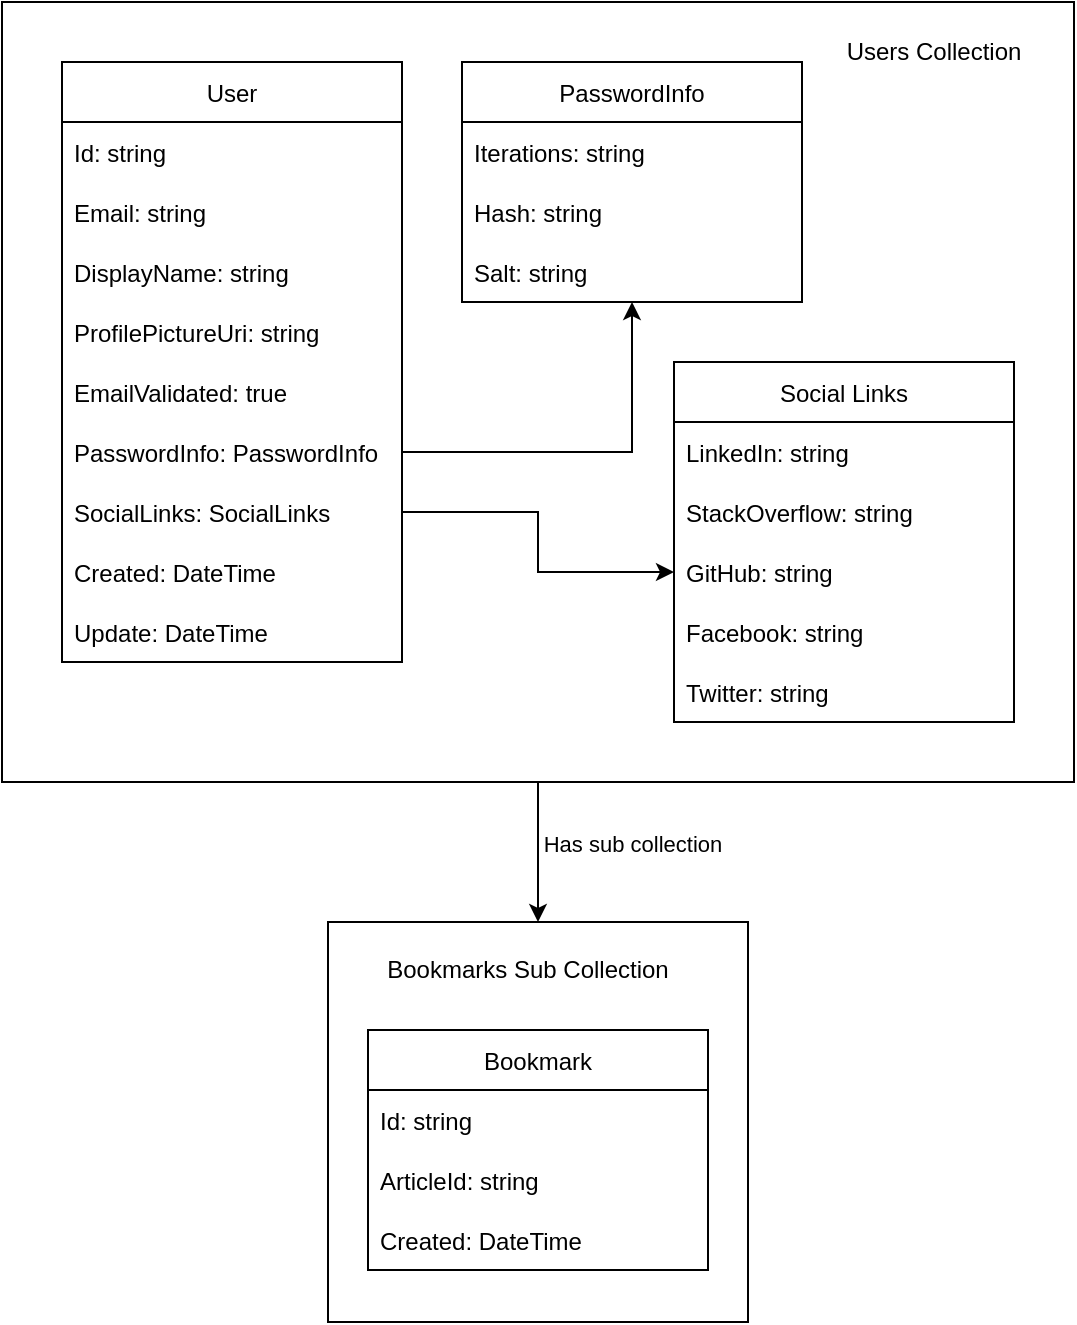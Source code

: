 <mxfile version="20.2.7" type="github">
  <diagram id="eoDmwnrt7AnTwp-9dPMA" name="Page-1">
    <mxGraphModel dx="1234" dy="771" grid="1" gridSize="10" guides="1" tooltips="1" connect="1" arrows="1" fold="1" page="1" pageScale="1" pageWidth="827" pageHeight="1169" math="0" shadow="0">
      <root>
        <mxCell id="0" />
        <mxCell id="1" parent="0" />
        <mxCell id="MaDMwwRkFXLWG0-b9X80-70" style="edgeStyle=orthogonalEdgeStyle;rounded=0;orthogonalLoop=1;jettySize=auto;html=1;exitX=0.5;exitY=1;exitDx=0;exitDy=0;entryX=0.5;entryY=0;entryDx=0;entryDy=0;" parent="1" source="MaDMwwRkFXLWG0-b9X80-37" target="MaDMwwRkFXLWG0-b9X80-52" edge="1">
          <mxGeometry relative="1" as="geometry" />
        </mxCell>
        <mxCell id="MaDMwwRkFXLWG0-b9X80-71" value="Has sub collection" style="edgeLabel;html=1;align=center;verticalAlign=middle;resizable=0;points=[];labelBackgroundColor=none;" parent="MaDMwwRkFXLWG0-b9X80-70" vertex="1" connectable="0">
          <mxGeometry x="-0.02" y="-3" relative="1" as="geometry">
            <mxPoint x="50" y="-4" as="offset" />
          </mxGeometry>
        </mxCell>
        <mxCell id="MaDMwwRkFXLWG0-b9X80-72" value="" style="group" parent="1" vertex="1" connectable="0">
          <mxGeometry x="10" y="110" width="536" height="390" as="geometry" />
        </mxCell>
        <mxCell id="MaDMwwRkFXLWG0-b9X80-1" value="User" style="swimlane;fontStyle=0;childLayout=stackLayout;horizontal=1;startSize=30;horizontalStack=0;resizeParent=1;resizeParentMax=0;resizeLast=0;collapsible=1;marginBottom=0;fillStyle=auto;swimlaneLine=1;glass=0;" parent="MaDMwwRkFXLWG0-b9X80-72" vertex="1">
          <mxGeometry x="30" y="30" width="170" height="300" as="geometry">
            <mxRectangle x="150" y="170" width="70" height="30" as="alternateBounds" />
          </mxGeometry>
        </mxCell>
        <mxCell id="MaDMwwRkFXLWG0-b9X80-2" value="Id: string" style="text;strokeColor=none;fillColor=none;align=left;verticalAlign=middle;spacingLeft=4;spacingRight=4;overflow=hidden;points=[[0,0.5],[1,0.5]];portConstraint=eastwest;rotatable=0;" parent="MaDMwwRkFXLWG0-b9X80-1" vertex="1">
          <mxGeometry y="30" width="170" height="30" as="geometry" />
        </mxCell>
        <mxCell id="MaDMwwRkFXLWG0-b9X80-3" value="Email: string" style="text;strokeColor=none;fillColor=none;align=left;verticalAlign=middle;spacingLeft=4;spacingRight=4;overflow=hidden;points=[[0,0.5],[1,0.5]];portConstraint=eastwest;rotatable=0;" parent="MaDMwwRkFXLWG0-b9X80-1" vertex="1">
          <mxGeometry y="60" width="170" height="30" as="geometry" />
        </mxCell>
        <mxCell id="MaDMwwRkFXLWG0-b9X80-4" value="DisplayName: string" style="text;strokeColor=none;fillColor=none;align=left;verticalAlign=middle;spacingLeft=4;spacingRight=4;overflow=hidden;points=[[0,0.5],[1,0.5]];portConstraint=eastwest;rotatable=0;" parent="MaDMwwRkFXLWG0-b9X80-1" vertex="1">
          <mxGeometry y="90" width="170" height="30" as="geometry" />
        </mxCell>
        <mxCell id="MaDMwwRkFXLWG0-b9X80-10" value="ProfilePictureUri: string" style="text;strokeColor=none;fillColor=none;align=left;verticalAlign=middle;spacingLeft=4;spacingRight=4;overflow=hidden;points=[[0,0.5],[1,0.5]];portConstraint=eastwest;rotatable=0;" parent="MaDMwwRkFXLWG0-b9X80-1" vertex="1">
          <mxGeometry y="120" width="170" height="30" as="geometry" />
        </mxCell>
        <mxCell id="MaDMwwRkFXLWG0-b9X80-11" value="EmailValidated: true" style="text;strokeColor=none;fillColor=none;align=left;verticalAlign=middle;spacingLeft=4;spacingRight=4;overflow=hidden;points=[[0,0.5],[1,0.5]];portConstraint=eastwest;rotatable=0;" parent="MaDMwwRkFXLWG0-b9X80-1" vertex="1">
          <mxGeometry y="150" width="170" height="30" as="geometry" />
        </mxCell>
        <mxCell id="MaDMwwRkFXLWG0-b9X80-12" value="PasswordInfo: PasswordInfo" style="text;strokeColor=none;fillColor=none;align=left;verticalAlign=middle;spacingLeft=4;spacingRight=4;overflow=hidden;points=[[0,0.5],[1,0.5]];portConstraint=eastwest;rotatable=0;" parent="MaDMwwRkFXLWG0-b9X80-1" vertex="1">
          <mxGeometry y="180" width="170" height="30" as="geometry" />
        </mxCell>
        <mxCell id="MaDMwwRkFXLWG0-b9X80-13" value="SocialLinks: SocialLinks" style="text;strokeColor=none;fillColor=none;align=left;verticalAlign=middle;spacingLeft=4;spacingRight=4;overflow=hidden;points=[[0,0.5],[1,0.5]];portConstraint=eastwest;rotatable=0;" parent="MaDMwwRkFXLWG0-b9X80-1" vertex="1">
          <mxGeometry y="210" width="170" height="30" as="geometry" />
        </mxCell>
        <mxCell id="MaDMwwRkFXLWG0-b9X80-14" value="Created: DateTime" style="text;strokeColor=none;fillColor=none;align=left;verticalAlign=middle;spacingLeft=4;spacingRight=4;overflow=hidden;points=[[0,0.5],[1,0.5]];portConstraint=eastwest;rotatable=0;" parent="MaDMwwRkFXLWG0-b9X80-1" vertex="1">
          <mxGeometry y="240" width="170" height="30" as="geometry" />
        </mxCell>
        <mxCell id="MaDMwwRkFXLWG0-b9X80-15" value="Update: DateTime" style="text;strokeColor=none;fillColor=none;align=left;verticalAlign=middle;spacingLeft=4;spacingRight=4;overflow=hidden;points=[[0,0.5],[1,0.5]];portConstraint=eastwest;rotatable=0;" parent="MaDMwwRkFXLWG0-b9X80-1" vertex="1">
          <mxGeometry y="270" width="170" height="30" as="geometry" />
        </mxCell>
        <mxCell id="MaDMwwRkFXLWG0-b9X80-37" value="" style="rounded=0;whiteSpace=wrap;html=1;glass=0;fillStyle=auto;fillColor=none;" parent="MaDMwwRkFXLWG0-b9X80-72" vertex="1">
          <mxGeometry width="536" height="390" as="geometry" />
        </mxCell>
        <mxCell id="MaDMwwRkFXLWG0-b9X80-16" value="PasswordInfo" style="swimlane;fontStyle=0;childLayout=stackLayout;horizontal=1;startSize=30;horizontalStack=0;resizeParent=1;resizeParentMax=0;resizeLast=0;collapsible=1;marginBottom=0;fillStyle=auto;swimlaneLine=1;glass=0;" parent="MaDMwwRkFXLWG0-b9X80-72" vertex="1">
          <mxGeometry x="230" y="30" width="170" height="120" as="geometry">
            <mxRectangle x="230" y="30" width="90" height="30" as="alternateBounds" />
          </mxGeometry>
        </mxCell>
        <mxCell id="MaDMwwRkFXLWG0-b9X80-17" value="Iterations: string" style="text;strokeColor=none;fillColor=none;align=left;verticalAlign=middle;spacingLeft=4;spacingRight=4;overflow=hidden;points=[[0,0.5],[1,0.5]];portConstraint=eastwest;rotatable=0;" parent="MaDMwwRkFXLWG0-b9X80-16" vertex="1">
          <mxGeometry y="30" width="170" height="30" as="geometry" />
        </mxCell>
        <mxCell id="MaDMwwRkFXLWG0-b9X80-18" value="Hash: string" style="text;strokeColor=none;fillColor=none;align=left;verticalAlign=middle;spacingLeft=4;spacingRight=4;overflow=hidden;points=[[0,0.5],[1,0.5]];portConstraint=eastwest;rotatable=0;" parent="MaDMwwRkFXLWG0-b9X80-16" vertex="1">
          <mxGeometry y="60" width="170" height="30" as="geometry" />
        </mxCell>
        <mxCell id="MaDMwwRkFXLWG0-b9X80-19" value="Salt: string" style="text;strokeColor=none;fillColor=none;align=left;verticalAlign=middle;spacingLeft=4;spacingRight=4;overflow=hidden;points=[[0,0.5],[1,0.5]];portConstraint=eastwest;rotatable=0;" parent="MaDMwwRkFXLWG0-b9X80-16" vertex="1">
          <mxGeometry y="90" width="170" height="30" as="geometry" />
        </mxCell>
        <mxCell id="MaDMwwRkFXLWG0-b9X80-26" value="Social Links" style="swimlane;fontStyle=0;childLayout=stackLayout;horizontal=1;startSize=30;horizontalStack=0;resizeParent=1;resizeParentMax=0;resizeLast=0;collapsible=1;marginBottom=0;fillStyle=auto;swimlaneLine=1;glass=0;" parent="MaDMwwRkFXLWG0-b9X80-72" vertex="1">
          <mxGeometry x="336" y="180" width="170" height="180" as="geometry">
            <mxRectangle x="340" y="165" width="90" height="30" as="alternateBounds" />
          </mxGeometry>
        </mxCell>
        <mxCell id="MaDMwwRkFXLWG0-b9X80-27" value="LinkedIn: string" style="text;strokeColor=none;fillColor=none;align=left;verticalAlign=middle;spacingLeft=4;spacingRight=4;overflow=hidden;points=[[0,0.5],[1,0.5]];portConstraint=eastwest;rotatable=0;" parent="MaDMwwRkFXLWG0-b9X80-26" vertex="1">
          <mxGeometry y="30" width="170" height="30" as="geometry" />
        </mxCell>
        <mxCell id="MaDMwwRkFXLWG0-b9X80-28" value="StackOverflow: string" style="text;strokeColor=none;fillColor=none;align=left;verticalAlign=middle;spacingLeft=4;spacingRight=4;overflow=hidden;points=[[0,0.5],[1,0.5]];portConstraint=eastwest;rotatable=0;" parent="MaDMwwRkFXLWG0-b9X80-26" vertex="1">
          <mxGeometry y="60" width="170" height="30" as="geometry" />
        </mxCell>
        <mxCell id="MaDMwwRkFXLWG0-b9X80-29" value="GitHub: string" style="text;strokeColor=none;fillColor=none;align=left;verticalAlign=middle;spacingLeft=4;spacingRight=4;overflow=hidden;points=[[0,0.5],[1,0.5]];portConstraint=eastwest;rotatable=0;" parent="MaDMwwRkFXLWG0-b9X80-26" vertex="1">
          <mxGeometry y="90" width="170" height="30" as="geometry" />
        </mxCell>
        <mxCell id="MaDMwwRkFXLWG0-b9X80-30" value="Facebook: string" style="text;strokeColor=none;fillColor=none;align=left;verticalAlign=middle;spacingLeft=4;spacingRight=4;overflow=hidden;points=[[0,0.5],[1,0.5]];portConstraint=eastwest;rotatable=0;" parent="MaDMwwRkFXLWG0-b9X80-26" vertex="1">
          <mxGeometry y="120" width="170" height="30" as="geometry" />
        </mxCell>
        <mxCell id="MaDMwwRkFXLWG0-b9X80-31" value="Twitter: string" style="text;strokeColor=none;fillColor=none;align=left;verticalAlign=middle;spacingLeft=4;spacingRight=4;overflow=hidden;points=[[0,0.5],[1,0.5]];portConstraint=eastwest;rotatable=0;" parent="MaDMwwRkFXLWG0-b9X80-26" vertex="1">
          <mxGeometry y="150" width="170" height="30" as="geometry" />
        </mxCell>
        <mxCell id="MaDMwwRkFXLWG0-b9X80-33" style="edgeStyle=orthogonalEdgeStyle;rounded=0;orthogonalLoop=1;jettySize=auto;html=1;entryX=0.5;entryY=1;entryDx=0;entryDy=0;" parent="MaDMwwRkFXLWG0-b9X80-72" source="MaDMwwRkFXLWG0-b9X80-12" target="MaDMwwRkFXLWG0-b9X80-16" edge="1">
          <mxGeometry relative="1" as="geometry" />
        </mxCell>
        <mxCell id="MaDMwwRkFXLWG0-b9X80-35" style="edgeStyle=orthogonalEdgeStyle;rounded=0;orthogonalLoop=1;jettySize=auto;html=1;entryX=0;entryY=0.5;entryDx=0;entryDy=0;" parent="MaDMwwRkFXLWG0-b9X80-72" source="MaDMwwRkFXLWG0-b9X80-13" target="MaDMwwRkFXLWG0-b9X80-29" edge="1">
          <mxGeometry relative="1" as="geometry" />
        </mxCell>
        <mxCell id="MaDMwwRkFXLWG0-b9X80-39" value="Users Collection" style="text;html=1;strokeColor=none;fillColor=none;align=center;verticalAlign=middle;whiteSpace=wrap;rounded=0;glass=0;fillStyle=auto;" parent="MaDMwwRkFXLWG0-b9X80-72" vertex="1">
          <mxGeometry x="416" y="10" width="100" height="30" as="geometry" />
        </mxCell>
        <mxCell id="MaDMwwRkFXLWG0-b9X80-73" value="" style="group" parent="1" vertex="1" connectable="0">
          <mxGeometry x="173" y="570" width="210" height="200" as="geometry" />
        </mxCell>
        <mxCell id="MaDMwwRkFXLWG0-b9X80-52" value="" style="rounded=0;whiteSpace=wrap;html=1;glass=0;fillStyle=auto;fillColor=none;" parent="MaDMwwRkFXLWG0-b9X80-73" vertex="1">
          <mxGeometry width="210" height="200" as="geometry" />
        </mxCell>
        <mxCell id="MaDMwwRkFXLWG0-b9X80-42" value="Bookmark" style="swimlane;fontStyle=0;childLayout=stackLayout;horizontal=1;startSize=30;horizontalStack=0;resizeParent=1;resizeParentMax=0;resizeLast=0;collapsible=1;marginBottom=0;fillStyle=auto;swimlaneLine=1;glass=0;" parent="MaDMwwRkFXLWG0-b9X80-73" vertex="1">
          <mxGeometry x="20" y="54" width="170" height="120" as="geometry">
            <mxRectangle x="20" y="54" width="70" height="30" as="alternateBounds" />
          </mxGeometry>
        </mxCell>
        <mxCell id="MaDMwwRkFXLWG0-b9X80-43" value="Id: string" style="text;strokeColor=none;fillColor=none;align=left;verticalAlign=middle;spacingLeft=4;spacingRight=4;overflow=hidden;points=[[0,0.5],[1,0.5]];portConstraint=eastwest;rotatable=0;" parent="MaDMwwRkFXLWG0-b9X80-42" vertex="1">
          <mxGeometry y="30" width="170" height="30" as="geometry" />
        </mxCell>
        <mxCell id="MaDMwwRkFXLWG0-b9X80-44" value="ArticleId: string" style="text;strokeColor=none;fillColor=none;align=left;verticalAlign=middle;spacingLeft=4;spacingRight=4;overflow=hidden;points=[[0,0.5],[1,0.5]];portConstraint=eastwest;rotatable=0;" parent="MaDMwwRkFXLWG0-b9X80-42" vertex="1">
          <mxGeometry y="60" width="170" height="30" as="geometry" />
        </mxCell>
        <mxCell id="MaDMwwRkFXLWG0-b9X80-50" value="Created: DateTime" style="text;strokeColor=none;fillColor=none;align=left;verticalAlign=middle;spacingLeft=4;spacingRight=4;overflow=hidden;points=[[0,0.5],[1,0.5]];portConstraint=eastwest;rotatable=0;" parent="MaDMwwRkFXLWG0-b9X80-42" vertex="1">
          <mxGeometry y="90" width="170" height="30" as="geometry" />
        </mxCell>
        <mxCell id="MaDMwwRkFXLWG0-b9X80-65" value="Bookmarks Sub Collection" style="text;html=1;strokeColor=none;fillColor=none;align=center;verticalAlign=middle;whiteSpace=wrap;rounded=0;glass=0;fillStyle=auto;" parent="MaDMwwRkFXLWG0-b9X80-73" vertex="1">
          <mxGeometry x="20" y="9" width="160" height="30" as="geometry" />
        </mxCell>
      </root>
    </mxGraphModel>
  </diagram>
</mxfile>

